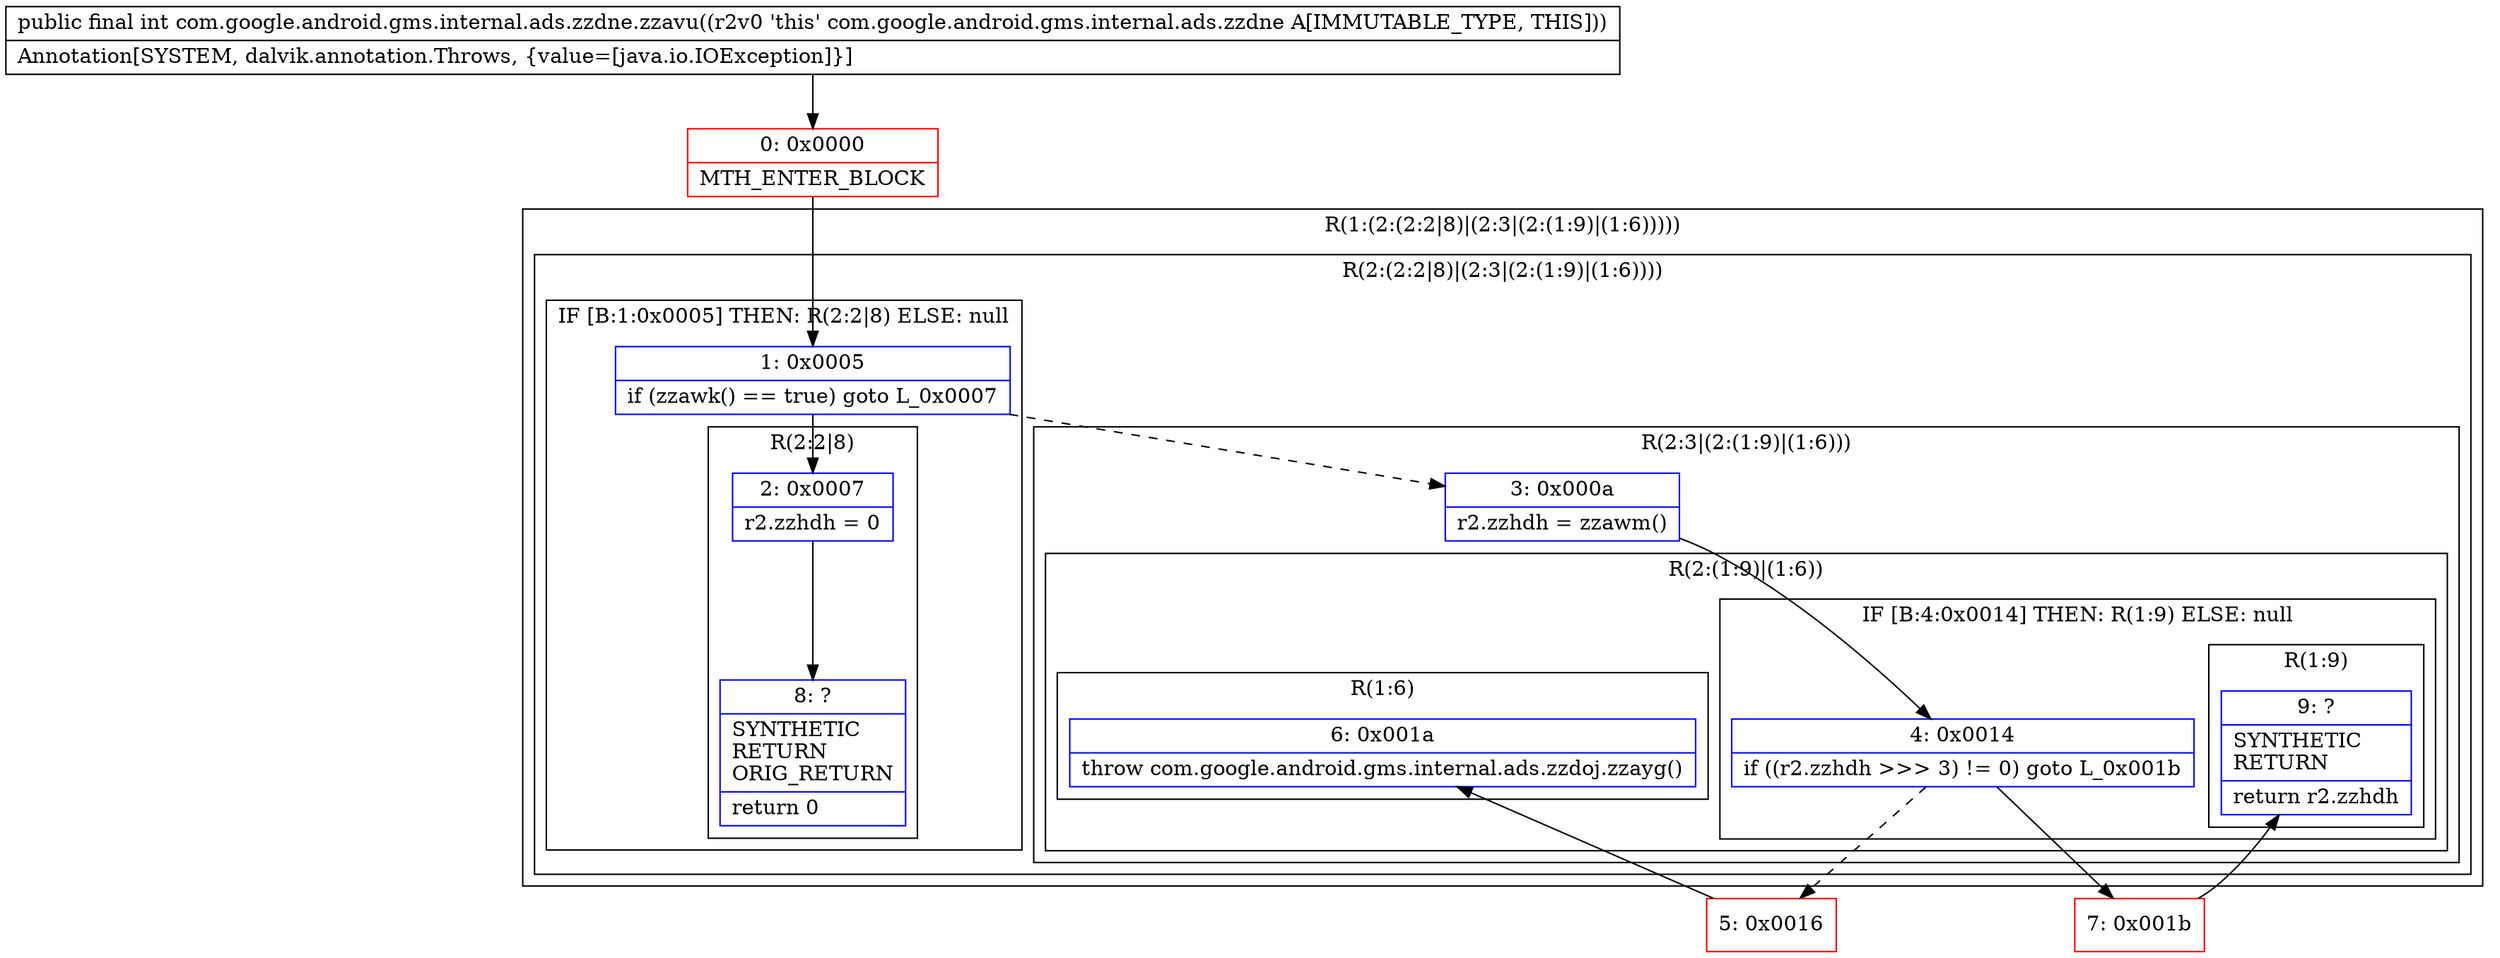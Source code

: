 digraph "CFG forcom.google.android.gms.internal.ads.zzdne.zzavu()I" {
subgraph cluster_Region_657375710 {
label = "R(1:(2:(2:2|8)|(2:3|(2:(1:9)|(1:6)))))";
node [shape=record,color=blue];
subgraph cluster_Region_1893059799 {
label = "R(2:(2:2|8)|(2:3|(2:(1:9)|(1:6))))";
node [shape=record,color=blue];
subgraph cluster_IfRegion_1894851952 {
label = "IF [B:1:0x0005] THEN: R(2:2|8) ELSE: null";
node [shape=record,color=blue];
Node_1 [shape=record,label="{1\:\ 0x0005|if (zzawk() == true) goto L_0x0007\l}"];
subgraph cluster_Region_71963302 {
label = "R(2:2|8)";
node [shape=record,color=blue];
Node_2 [shape=record,label="{2\:\ 0x0007|r2.zzhdh = 0\l}"];
Node_8 [shape=record,label="{8\:\ ?|SYNTHETIC\lRETURN\lORIG_RETURN\l|return 0\l}"];
}
}
subgraph cluster_Region_1429930944 {
label = "R(2:3|(2:(1:9)|(1:6)))";
node [shape=record,color=blue];
Node_3 [shape=record,label="{3\:\ 0x000a|r2.zzhdh = zzawm()\l}"];
subgraph cluster_Region_190238404 {
label = "R(2:(1:9)|(1:6))";
node [shape=record,color=blue];
subgraph cluster_IfRegion_1928700027 {
label = "IF [B:4:0x0014] THEN: R(1:9) ELSE: null";
node [shape=record,color=blue];
Node_4 [shape=record,label="{4\:\ 0x0014|if ((r2.zzhdh \>\>\> 3) != 0) goto L_0x001b\l}"];
subgraph cluster_Region_645809057 {
label = "R(1:9)";
node [shape=record,color=blue];
Node_9 [shape=record,label="{9\:\ ?|SYNTHETIC\lRETURN\l|return r2.zzhdh\l}"];
}
}
subgraph cluster_Region_735474093 {
label = "R(1:6)";
node [shape=record,color=blue];
Node_6 [shape=record,label="{6\:\ 0x001a|throw com.google.android.gms.internal.ads.zzdoj.zzayg()\l}"];
}
}
}
}
}
Node_0 [shape=record,color=red,label="{0\:\ 0x0000|MTH_ENTER_BLOCK\l}"];
Node_5 [shape=record,color=red,label="{5\:\ 0x0016}"];
Node_7 [shape=record,color=red,label="{7\:\ 0x001b}"];
MethodNode[shape=record,label="{public final int com.google.android.gms.internal.ads.zzdne.zzavu((r2v0 'this' com.google.android.gms.internal.ads.zzdne A[IMMUTABLE_TYPE, THIS]))  | Annotation[SYSTEM, dalvik.annotation.Throws, \{value=[java.io.IOException]\}]\l}"];
MethodNode -> Node_0;
Node_1 -> Node_2;
Node_1 -> Node_3[style=dashed];
Node_2 -> Node_8;
Node_3 -> Node_4;
Node_4 -> Node_5[style=dashed];
Node_4 -> Node_7;
Node_0 -> Node_1;
Node_5 -> Node_6;
Node_7 -> Node_9;
}

